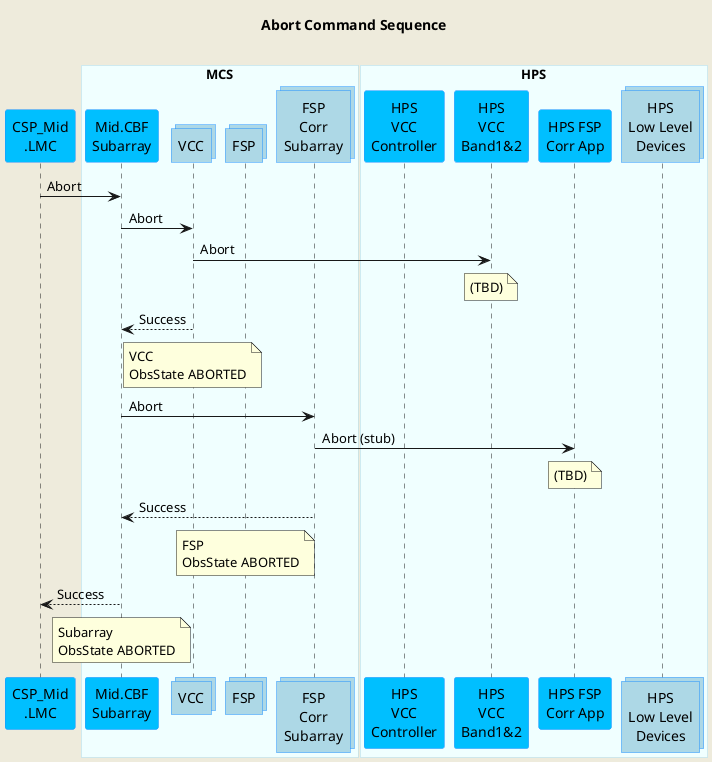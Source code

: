 @startuml
'https://plantuml.com/sequence-diagram

skinparam backgroundColor #EEEBDC
skinparam sequence {
ParticipantBorderColor DodgerBlue
ParticipantBackgroundColor DeepSkyBlue
ActorBorderColor DarkGreen
ActorBackgroundColor Green
BoxBorderColor LightBlue
BoxBackgroundColor #F0FFFF
}

skinparam collections {
  BackGroundColor LightBlue
  BorderColor DodgerBlue
}

skinparam database {
  BackgroundColor LightGreen
  BorderColor DarkGreen
}

title Abort Command Sequence\n

participant "CSP_Mid\n.LMC" as lmc

box "MCS"
participant "Mid.CBF\nSubarray" as subarray
collections "VCC" as vcc
collections "FSP" as fsp
collections "FSP\nCorr\nSubarray" as fspsubarray
end box

box "HPS"
participant "HPS\nVCC\nController" as hpsvcc
participant "HPS\nVCC\nBand1&2" as hpsvccband
participant "HPS FSP\nCorr App" as hpsfsp
collections "HPS\nLow Level\nDevices" as hpsdevices
end box

lmc        ->  subarray      : Abort

subarray   ->  vcc           : Abort
vcc        ->  hpsvccband    : Abort
note over hpsvccband         : (TBD)
subarray   <-- vcc           : Success
note over vcc                : VCC\nObsState ABORTED
subarray   ->  fspsubarray   : Abort
fspsubarray->  hpsfsp        : Abort (stub)
note over hpsfsp             : (TBD)
subarray   <-- fspsubarray   : Success
note over fsp                : FSP\nObsState ABORTED


lmc       <--  subarray      : Success
note over subarray           : Subarray\nObsState ABORTED


@enduml